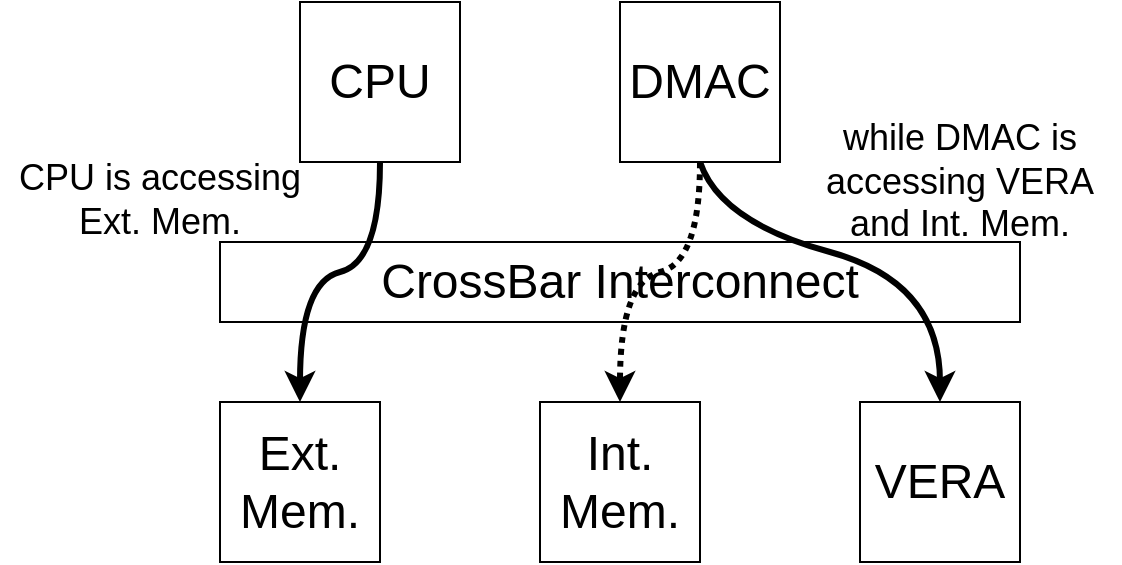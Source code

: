 <mxfile version="26.0.16">
  <diagram id="pOdQyDdDVasYtneojfy1" name="Page-1">
    <mxGraphModel dx="1416" dy="820" grid="1" gridSize="10" guides="1" tooltips="1" connect="1" arrows="1" fold="1" page="1" pageScale="1" pageWidth="850" pageHeight="1100" math="0" shadow="0">
      <root>
        <mxCell id="0" />
        <mxCell id="1" parent="0" />
        <mxCell id="nszrP_15DSxvIJ44-pRQ-1" value="CPU" style="whiteSpace=wrap;html=1;aspect=fixed;fontSize=24;" parent="1" vertex="1">
          <mxGeometry x="160" y="80" width="80" height="80" as="geometry" />
        </mxCell>
        <mxCell id="nszrP_15DSxvIJ44-pRQ-2" value="DMAC" style="whiteSpace=wrap;html=1;aspect=fixed;fontSize=24;" parent="1" vertex="1">
          <mxGeometry x="320" y="80" width="80" height="80" as="geometry" />
        </mxCell>
        <mxCell id="nszrP_15DSxvIJ44-pRQ-3" value="Ext.&lt;br&gt;Mem." style="whiteSpace=wrap;html=1;aspect=fixed;fontSize=24;" parent="1" vertex="1">
          <mxGeometry x="120" y="280" width="80" height="80" as="geometry" />
        </mxCell>
        <mxCell id="nszrP_15DSxvIJ44-pRQ-4" value="Int.&lt;br&gt;Mem." style="whiteSpace=wrap;html=1;aspect=fixed;fontSize=24;" parent="1" vertex="1">
          <mxGeometry x="280" y="280" width="80" height="80" as="geometry" />
        </mxCell>
        <mxCell id="nszrP_15DSxvIJ44-pRQ-5" value="VERA" style="whiteSpace=wrap;html=1;aspect=fixed;fontSize=24;" parent="1" vertex="1">
          <mxGeometry x="440" y="280" width="80" height="80" as="geometry" />
        </mxCell>
        <mxCell id="nszrP_15DSxvIJ44-pRQ-25" value="CrossBar Interconnect" style="rounded=0;whiteSpace=wrap;html=1;fontSize=24;" parent="1" vertex="1">
          <mxGeometry x="120" y="200" width="400" height="40" as="geometry" />
        </mxCell>
        <mxCell id="nszrP_15DSxvIJ44-pRQ-26" value="" style="curved=1;endArrow=classic;html=1;rounded=0;fontSize=24;strokeWidth=3;exitX=0.5;exitY=1;exitDx=0;exitDy=0;entryX=0.5;entryY=0;entryDx=0;entryDy=0;" parent="1" source="nszrP_15DSxvIJ44-pRQ-1" target="nszrP_15DSxvIJ44-pRQ-3" edge="1">
          <mxGeometry width="50" height="50" relative="1" as="geometry">
            <mxPoint x="210" y="170" as="sourcePoint" />
            <mxPoint x="180" y="270" as="targetPoint" />
            <Array as="points">
              <mxPoint x="200" y="210" />
              <mxPoint x="160" y="220" />
            </Array>
          </mxGeometry>
        </mxCell>
        <mxCell id="nszrP_15DSxvIJ44-pRQ-27" value="" style="curved=1;endArrow=classic;html=1;rounded=0;fontSize=24;strokeWidth=3;exitX=0.5;exitY=1;exitDx=0;exitDy=0;entryX=0.5;entryY=0;entryDx=0;entryDy=0;" parent="1" source="nszrP_15DSxvIJ44-pRQ-2" target="nszrP_15DSxvIJ44-pRQ-5" edge="1">
          <mxGeometry width="50" height="50" relative="1" as="geometry">
            <mxPoint x="550" y="310" as="sourcePoint" />
            <mxPoint x="600" y="260" as="targetPoint" />
            <Array as="points">
              <mxPoint x="370" y="190" />
              <mxPoint x="480" y="220" />
            </Array>
          </mxGeometry>
        </mxCell>
        <mxCell id="nszrP_15DSxvIJ44-pRQ-29" value="" style="curved=1;endArrow=classic;html=1;rounded=0;fontSize=24;strokeWidth=3;exitX=0.5;exitY=1;exitDx=0;exitDy=0;entryX=0.5;entryY=0;entryDx=0;entryDy=0;dashed=1;dashPattern=1 1;" parent="1" source="nszrP_15DSxvIJ44-pRQ-2" target="nszrP_15DSxvIJ44-pRQ-4" edge="1">
          <mxGeometry width="50" height="50" relative="1" as="geometry">
            <mxPoint x="350" y="460" as="sourcePoint" />
            <mxPoint x="400" y="410" as="targetPoint" />
            <Array as="points">
              <mxPoint x="360" y="210" />
              <mxPoint x="320" y="220" />
            </Array>
          </mxGeometry>
        </mxCell>
        <mxCell id="nszrP_15DSxvIJ44-pRQ-30" value="CPU is accessing Ext.&amp;nbsp;Mem." style="text;html=1;strokeColor=none;fillColor=none;align=center;verticalAlign=middle;whiteSpace=wrap;rounded=0;fontSize=18;" parent="1" vertex="1">
          <mxGeometry x="10" y="164" width="160" height="30" as="geometry" />
        </mxCell>
        <mxCell id="nszrP_15DSxvIJ44-pRQ-31" value="while DMAC is accessing VERA and Int. Mem." style="text;html=1;strokeColor=none;fillColor=none;align=center;verticalAlign=middle;whiteSpace=wrap;rounded=0;fontSize=18;" parent="1" vertex="1">
          <mxGeometry x="410" y="155" width="160" height="30" as="geometry" />
        </mxCell>
      </root>
    </mxGraphModel>
  </diagram>
</mxfile>
